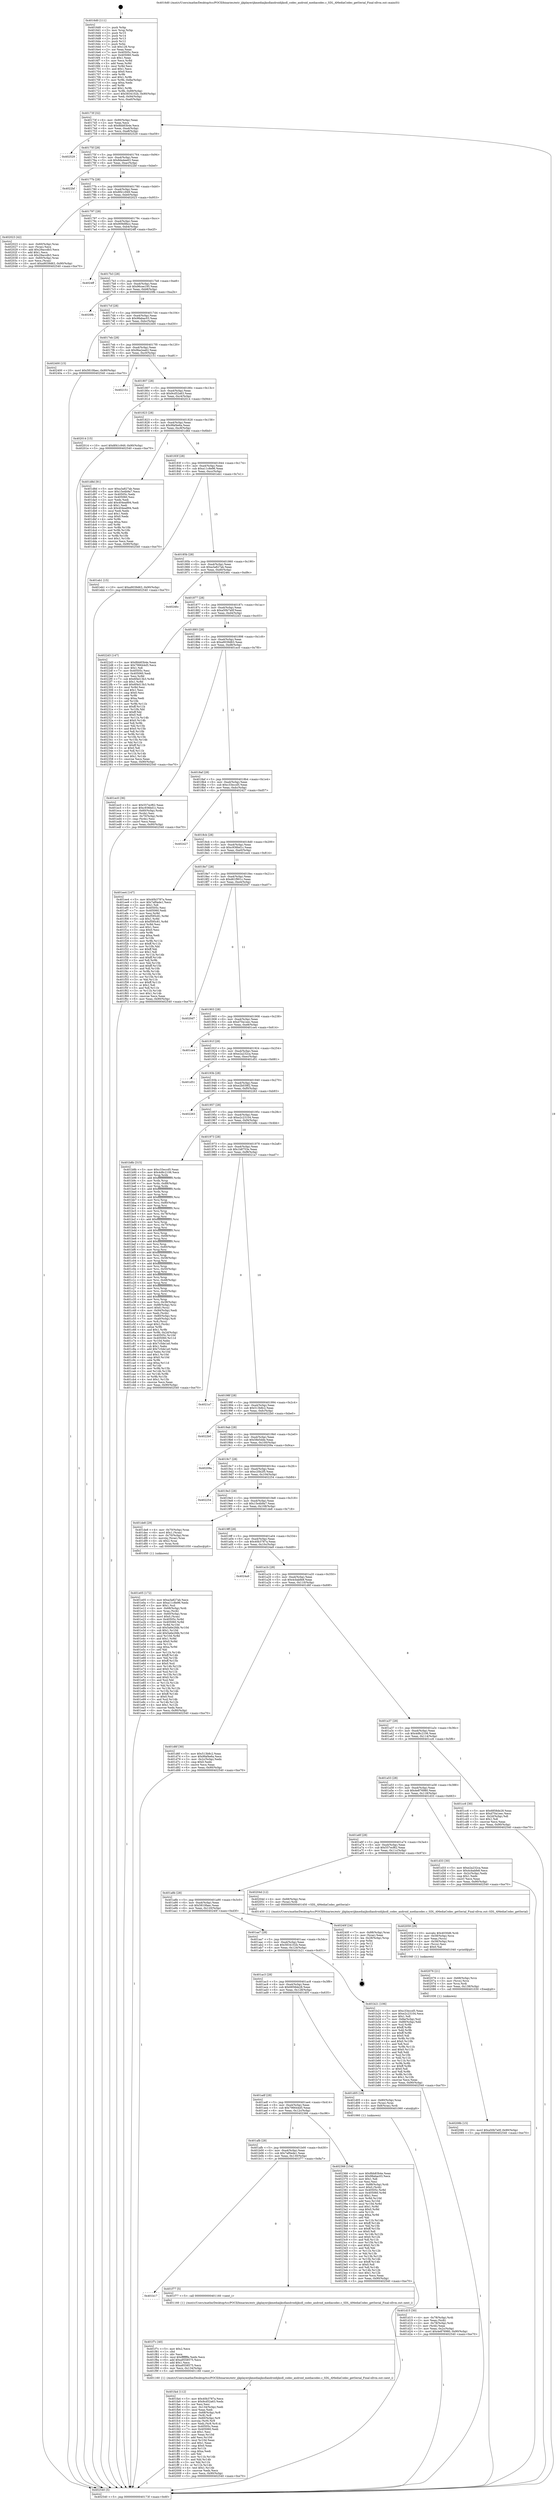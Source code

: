 digraph "0x4016d0" {
  label = "0x4016d0 (/mnt/c/Users/mathe/Desktop/tcc/POCII/binaries/extr_ijkplayerijkmediaijksdlandroidijksdl_codec_android_mediacodec.c_SDL_AMediaCodec_getSerial_Final-ollvm.out::main(0))"
  labelloc = "t"
  node[shape=record]

  Entry [label="",width=0.3,height=0.3,shape=circle,fillcolor=black,style=filled]
  "0x40173f" [label="{
     0x40173f [32]\l
     | [instrs]\l
     &nbsp;&nbsp;0x40173f \<+6\>: mov -0x90(%rbp),%eax\l
     &nbsp;&nbsp;0x401745 \<+2\>: mov %eax,%ecx\l
     &nbsp;&nbsp;0x401747 \<+6\>: sub $0x8bb83b4e,%ecx\l
     &nbsp;&nbsp;0x40174d \<+6\>: mov %eax,-0xa4(%rbp)\l
     &nbsp;&nbsp;0x401753 \<+6\>: mov %ecx,-0xa8(%rbp)\l
     &nbsp;&nbsp;0x401759 \<+6\>: je 0000000000402529 \<main+0xe59\>\l
  }"]
  "0x402529" [label="{
     0x402529\l
  }", style=dashed]
  "0x40175f" [label="{
     0x40175f [28]\l
     | [instrs]\l
     &nbsp;&nbsp;0x40175f \<+5\>: jmp 0000000000401764 \<main+0x94\>\l
     &nbsp;&nbsp;0x401764 \<+6\>: mov -0xa4(%rbp),%eax\l
     &nbsp;&nbsp;0x40176a \<+5\>: sub $0x8da4ee63,%eax\l
     &nbsp;&nbsp;0x40176f \<+6\>: mov %eax,-0xac(%rbp)\l
     &nbsp;&nbsp;0x401775 \<+6\>: je 00000000004022bf \<main+0xbef\>\l
  }"]
  Exit [label="",width=0.3,height=0.3,shape=circle,fillcolor=black,style=filled,peripheries=2]
  "0x4022bf" [label="{
     0x4022bf\l
  }", style=dashed]
  "0x40177b" [label="{
     0x40177b [28]\l
     | [instrs]\l
     &nbsp;&nbsp;0x40177b \<+5\>: jmp 0000000000401780 \<main+0xb0\>\l
     &nbsp;&nbsp;0x401780 \<+6\>: mov -0xa4(%rbp),%eax\l
     &nbsp;&nbsp;0x401786 \<+5\>: sub $0x8f41c949,%eax\l
     &nbsp;&nbsp;0x40178b \<+6\>: mov %eax,-0xb0(%rbp)\l
     &nbsp;&nbsp;0x401791 \<+6\>: je 0000000000402023 \<main+0x953\>\l
  }"]
  "0x40208b" [label="{
     0x40208b [15]\l
     | [instrs]\l
     &nbsp;&nbsp;0x40208b \<+10\>: movl $0xa50b7a0f,-0x90(%rbp)\l
     &nbsp;&nbsp;0x402095 \<+5\>: jmp 0000000000402540 \<main+0xe70\>\l
  }"]
  "0x402023" [label="{
     0x402023 [42]\l
     | [instrs]\l
     &nbsp;&nbsp;0x402023 \<+4\>: mov -0x60(%rbp),%rax\l
     &nbsp;&nbsp;0x402027 \<+2\>: mov (%rax),%ecx\l
     &nbsp;&nbsp;0x402029 \<+6\>: add $0x29accdb3,%ecx\l
     &nbsp;&nbsp;0x40202f \<+3\>: add $0x1,%ecx\l
     &nbsp;&nbsp;0x402032 \<+6\>: sub $0x29accdb3,%ecx\l
     &nbsp;&nbsp;0x402038 \<+4\>: mov -0x60(%rbp),%rax\l
     &nbsp;&nbsp;0x40203c \<+2\>: mov %ecx,(%rax)\l
     &nbsp;&nbsp;0x40203e \<+10\>: movl $0xa9039d63,-0x90(%rbp)\l
     &nbsp;&nbsp;0x402048 \<+5\>: jmp 0000000000402540 \<main+0xe70\>\l
  }"]
  "0x401797" [label="{
     0x401797 [28]\l
     | [instrs]\l
     &nbsp;&nbsp;0x401797 \<+5\>: jmp 000000000040179c \<main+0xcc\>\l
     &nbsp;&nbsp;0x40179c \<+6\>: mov -0xa4(%rbp),%eax\l
     &nbsp;&nbsp;0x4017a2 \<+5\>: sub $0x909d9bcc,%eax\l
     &nbsp;&nbsp;0x4017a7 \<+6\>: mov %eax,-0xb4(%rbp)\l
     &nbsp;&nbsp;0x4017ad \<+6\>: je 00000000004024ff \<main+0xe2f\>\l
  }"]
  "0x402076" [label="{
     0x402076 [21]\l
     | [instrs]\l
     &nbsp;&nbsp;0x402076 \<+4\>: mov -0x68(%rbp),%rcx\l
     &nbsp;&nbsp;0x40207a \<+3\>: mov (%rcx),%rcx\l
     &nbsp;&nbsp;0x40207d \<+3\>: mov %rcx,%rdi\l
     &nbsp;&nbsp;0x402080 \<+6\>: mov %eax,-0x138(%rbp)\l
     &nbsp;&nbsp;0x402086 \<+5\>: call 0000000000401030 \<free@plt\>\l
     | [calls]\l
     &nbsp;&nbsp;0x401030 \{1\} (unknown)\l
  }"]
  "0x4024ff" [label="{
     0x4024ff\l
  }", style=dashed]
  "0x4017b3" [label="{
     0x4017b3 [28]\l
     | [instrs]\l
     &nbsp;&nbsp;0x4017b3 \<+5\>: jmp 00000000004017b8 \<main+0xe8\>\l
     &nbsp;&nbsp;0x4017b8 \<+6\>: mov -0xa4(%rbp),%eax\l
     &nbsp;&nbsp;0x4017be \<+5\>: sub $0x96cee195,%eax\l
     &nbsp;&nbsp;0x4017c3 \<+6\>: mov %eax,-0xb8(%rbp)\l
     &nbsp;&nbsp;0x4017c9 \<+6\>: je 00000000004020fb \<main+0xa2b\>\l
  }"]
  "0x402059" [label="{
     0x402059 [29]\l
     | [instrs]\l
     &nbsp;&nbsp;0x402059 \<+10\>: movabs $0x4030d6,%rdi\l
     &nbsp;&nbsp;0x402063 \<+4\>: mov -0x58(%rbp),%rcx\l
     &nbsp;&nbsp;0x402067 \<+2\>: mov %eax,(%rcx)\l
     &nbsp;&nbsp;0x402069 \<+4\>: mov -0x58(%rbp),%rcx\l
     &nbsp;&nbsp;0x40206d \<+2\>: mov (%rcx),%esi\l
     &nbsp;&nbsp;0x40206f \<+2\>: mov $0x0,%al\l
     &nbsp;&nbsp;0x402071 \<+5\>: call 0000000000401040 \<printf@plt\>\l
     | [calls]\l
     &nbsp;&nbsp;0x401040 \{1\} (unknown)\l
  }"]
  "0x4020fb" [label="{
     0x4020fb\l
  }", style=dashed]
  "0x4017cf" [label="{
     0x4017cf [28]\l
     | [instrs]\l
     &nbsp;&nbsp;0x4017cf \<+5\>: jmp 00000000004017d4 \<main+0x104\>\l
     &nbsp;&nbsp;0x4017d4 \<+6\>: mov -0xa4(%rbp),%eax\l
     &nbsp;&nbsp;0x4017da \<+5\>: sub $0x98abac03,%eax\l
     &nbsp;&nbsp;0x4017df \<+6\>: mov %eax,-0xbc(%rbp)\l
     &nbsp;&nbsp;0x4017e5 \<+6\>: je 0000000000402400 \<main+0xd30\>\l
  }"]
  "0x401fa4" [label="{
     0x401fa4 [112]\l
     | [instrs]\l
     &nbsp;&nbsp;0x401fa4 \<+5\>: mov $0x40b3787a,%ecx\l
     &nbsp;&nbsp;0x401fa9 \<+5\>: mov $0x9cd52a63,%edx\l
     &nbsp;&nbsp;0x401fae \<+2\>: xor %esi,%esi\l
     &nbsp;&nbsp;0x401fb0 \<+6\>: mov -0x134(%rbp),%edi\l
     &nbsp;&nbsp;0x401fb6 \<+3\>: imul %eax,%edi\l
     &nbsp;&nbsp;0x401fb9 \<+4\>: mov -0x68(%rbp),%r8\l
     &nbsp;&nbsp;0x401fbd \<+3\>: mov (%r8),%r8\l
     &nbsp;&nbsp;0x401fc0 \<+4\>: mov -0x60(%rbp),%r9\l
     &nbsp;&nbsp;0x401fc4 \<+3\>: movslq (%r9),%r9\l
     &nbsp;&nbsp;0x401fc7 \<+4\>: mov %edi,(%r8,%r9,4)\l
     &nbsp;&nbsp;0x401fcb \<+7\>: mov 0x40505c,%eax\l
     &nbsp;&nbsp;0x401fd2 \<+7\>: mov 0x405060,%edi\l
     &nbsp;&nbsp;0x401fd9 \<+3\>: sub $0x1,%esi\l
     &nbsp;&nbsp;0x401fdc \<+3\>: mov %eax,%r10d\l
     &nbsp;&nbsp;0x401fdf \<+3\>: add %esi,%r10d\l
     &nbsp;&nbsp;0x401fe2 \<+4\>: imul %r10d,%eax\l
     &nbsp;&nbsp;0x401fe6 \<+3\>: and $0x1,%eax\l
     &nbsp;&nbsp;0x401fe9 \<+3\>: cmp $0x0,%eax\l
     &nbsp;&nbsp;0x401fec \<+4\>: sete %r11b\l
     &nbsp;&nbsp;0x401ff0 \<+3\>: cmp $0xa,%edi\l
     &nbsp;&nbsp;0x401ff3 \<+3\>: setl %bl\l
     &nbsp;&nbsp;0x401ff6 \<+3\>: mov %r11b,%r14b\l
     &nbsp;&nbsp;0x401ff9 \<+3\>: and %bl,%r14b\l
     &nbsp;&nbsp;0x401ffc \<+3\>: xor %bl,%r11b\l
     &nbsp;&nbsp;0x401fff \<+3\>: or %r11b,%r14b\l
     &nbsp;&nbsp;0x402002 \<+4\>: test $0x1,%r14b\l
     &nbsp;&nbsp;0x402006 \<+3\>: cmovne %edx,%ecx\l
     &nbsp;&nbsp;0x402009 \<+6\>: mov %ecx,-0x90(%rbp)\l
     &nbsp;&nbsp;0x40200f \<+5\>: jmp 0000000000402540 \<main+0xe70\>\l
  }"]
  "0x402400" [label="{
     0x402400 [15]\l
     | [instrs]\l
     &nbsp;&nbsp;0x402400 \<+10\>: movl $0x5810faec,-0x90(%rbp)\l
     &nbsp;&nbsp;0x40240a \<+5\>: jmp 0000000000402540 \<main+0xe70\>\l
  }"]
  "0x4017eb" [label="{
     0x4017eb [28]\l
     | [instrs]\l
     &nbsp;&nbsp;0x4017eb \<+5\>: jmp 00000000004017f0 \<main+0x120\>\l
     &nbsp;&nbsp;0x4017f0 \<+6\>: mov -0xa4(%rbp),%eax\l
     &nbsp;&nbsp;0x4017f6 \<+5\>: sub $0x9ba2ea62,%eax\l
     &nbsp;&nbsp;0x4017fb \<+6\>: mov %eax,-0xc0(%rbp)\l
     &nbsp;&nbsp;0x401801 \<+6\>: je 0000000000402151 \<main+0xa81\>\l
  }"]
  "0x401f7c" [label="{
     0x401f7c [40]\l
     | [instrs]\l
     &nbsp;&nbsp;0x401f7c \<+5\>: mov $0x2,%ecx\l
     &nbsp;&nbsp;0x401f81 \<+1\>: cltd\l
     &nbsp;&nbsp;0x401f82 \<+2\>: idiv %ecx\l
     &nbsp;&nbsp;0x401f84 \<+6\>: imul $0xfffffffe,%edx,%ecx\l
     &nbsp;&nbsp;0x401f8a \<+6\>: add $0xa9558575,%ecx\l
     &nbsp;&nbsp;0x401f90 \<+3\>: add $0x1,%ecx\l
     &nbsp;&nbsp;0x401f93 \<+6\>: sub $0xa9558575,%ecx\l
     &nbsp;&nbsp;0x401f99 \<+6\>: mov %ecx,-0x134(%rbp)\l
     &nbsp;&nbsp;0x401f9f \<+5\>: call 0000000000401160 \<next_i\>\l
     | [calls]\l
     &nbsp;&nbsp;0x401160 \{1\} (/mnt/c/Users/mathe/Desktop/tcc/POCII/binaries/extr_ijkplayerijkmediaijksdlandroidijksdl_codec_android_mediacodec.c_SDL_AMediaCodec_getSerial_Final-ollvm.out::next_i)\l
  }"]
  "0x402151" [label="{
     0x402151\l
  }", style=dashed]
  "0x401807" [label="{
     0x401807 [28]\l
     | [instrs]\l
     &nbsp;&nbsp;0x401807 \<+5\>: jmp 000000000040180c \<main+0x13c\>\l
     &nbsp;&nbsp;0x40180c \<+6\>: mov -0xa4(%rbp),%eax\l
     &nbsp;&nbsp;0x401812 \<+5\>: sub $0x9cd52a63,%eax\l
     &nbsp;&nbsp;0x401817 \<+6\>: mov %eax,-0xc4(%rbp)\l
     &nbsp;&nbsp;0x40181d \<+6\>: je 0000000000402014 \<main+0x944\>\l
  }"]
  "0x401b17" [label="{
     0x401b17\l
  }", style=dashed]
  "0x402014" [label="{
     0x402014 [15]\l
     | [instrs]\l
     &nbsp;&nbsp;0x402014 \<+10\>: movl $0x8f41c949,-0x90(%rbp)\l
     &nbsp;&nbsp;0x40201e \<+5\>: jmp 0000000000402540 \<main+0xe70\>\l
  }"]
  "0x401823" [label="{
     0x401823 [28]\l
     | [instrs]\l
     &nbsp;&nbsp;0x401823 \<+5\>: jmp 0000000000401828 \<main+0x158\>\l
     &nbsp;&nbsp;0x401828 \<+6\>: mov -0xa4(%rbp),%eax\l
     &nbsp;&nbsp;0x40182e \<+5\>: sub $0x9faf4e6a,%eax\l
     &nbsp;&nbsp;0x401833 \<+6\>: mov %eax,-0xc8(%rbp)\l
     &nbsp;&nbsp;0x401839 \<+6\>: je 0000000000401d8d \<main+0x6bd\>\l
  }"]
  "0x401f77" [label="{
     0x401f77 [5]\l
     | [instrs]\l
     &nbsp;&nbsp;0x401f77 \<+5\>: call 0000000000401160 \<next_i\>\l
     | [calls]\l
     &nbsp;&nbsp;0x401160 \{1\} (/mnt/c/Users/mathe/Desktop/tcc/POCII/binaries/extr_ijkplayerijkmediaijksdlandroidijksdl_codec_android_mediacodec.c_SDL_AMediaCodec_getSerial_Final-ollvm.out::next_i)\l
  }"]
  "0x401d8d" [label="{
     0x401d8d [91]\l
     | [instrs]\l
     &nbsp;&nbsp;0x401d8d \<+5\>: mov $0xa3a827ab,%eax\l
     &nbsp;&nbsp;0x401d92 \<+5\>: mov $0x15e4b9a7,%ecx\l
     &nbsp;&nbsp;0x401d97 \<+7\>: mov 0x40505c,%edx\l
     &nbsp;&nbsp;0x401d9e \<+7\>: mov 0x405060,%esi\l
     &nbsp;&nbsp;0x401da5 \<+2\>: mov %edx,%edi\l
     &nbsp;&nbsp;0x401da7 \<+6\>: add $0x404ea894,%edi\l
     &nbsp;&nbsp;0x401dad \<+3\>: sub $0x1,%edi\l
     &nbsp;&nbsp;0x401db0 \<+6\>: sub $0x404ea894,%edi\l
     &nbsp;&nbsp;0x401db6 \<+3\>: imul %edi,%edx\l
     &nbsp;&nbsp;0x401db9 \<+3\>: and $0x1,%edx\l
     &nbsp;&nbsp;0x401dbc \<+3\>: cmp $0x0,%edx\l
     &nbsp;&nbsp;0x401dbf \<+4\>: sete %r8b\l
     &nbsp;&nbsp;0x401dc3 \<+3\>: cmp $0xa,%esi\l
     &nbsp;&nbsp;0x401dc6 \<+4\>: setl %r9b\l
     &nbsp;&nbsp;0x401dca \<+3\>: mov %r8b,%r10b\l
     &nbsp;&nbsp;0x401dcd \<+3\>: and %r9b,%r10b\l
     &nbsp;&nbsp;0x401dd0 \<+3\>: xor %r9b,%r8b\l
     &nbsp;&nbsp;0x401dd3 \<+3\>: or %r8b,%r10b\l
     &nbsp;&nbsp;0x401dd6 \<+4\>: test $0x1,%r10b\l
     &nbsp;&nbsp;0x401dda \<+3\>: cmovne %ecx,%eax\l
     &nbsp;&nbsp;0x401ddd \<+6\>: mov %eax,-0x90(%rbp)\l
     &nbsp;&nbsp;0x401de3 \<+5\>: jmp 0000000000402540 \<main+0xe70\>\l
  }"]
  "0x40183f" [label="{
     0x40183f [28]\l
     | [instrs]\l
     &nbsp;&nbsp;0x40183f \<+5\>: jmp 0000000000401844 \<main+0x174\>\l
     &nbsp;&nbsp;0x401844 \<+6\>: mov -0xa4(%rbp),%eax\l
     &nbsp;&nbsp;0x40184a \<+5\>: sub $0xa11c8e96,%eax\l
     &nbsp;&nbsp;0x40184f \<+6\>: mov %eax,-0xcc(%rbp)\l
     &nbsp;&nbsp;0x401855 \<+6\>: je 0000000000401eb1 \<main+0x7e1\>\l
  }"]
  "0x401afb" [label="{
     0x401afb [28]\l
     | [instrs]\l
     &nbsp;&nbsp;0x401afb \<+5\>: jmp 0000000000401b00 \<main+0x430\>\l
     &nbsp;&nbsp;0x401b00 \<+6\>: mov -0xa4(%rbp),%eax\l
     &nbsp;&nbsp;0x401b06 \<+5\>: sub $0x7af0ede1,%eax\l
     &nbsp;&nbsp;0x401b0b \<+6\>: mov %eax,-0x130(%rbp)\l
     &nbsp;&nbsp;0x401b11 \<+6\>: je 0000000000401f77 \<main+0x8a7\>\l
  }"]
  "0x401eb1" [label="{
     0x401eb1 [15]\l
     | [instrs]\l
     &nbsp;&nbsp;0x401eb1 \<+10\>: movl $0xa9039d63,-0x90(%rbp)\l
     &nbsp;&nbsp;0x401ebb \<+5\>: jmp 0000000000402540 \<main+0xe70\>\l
  }"]
  "0x40185b" [label="{
     0x40185b [28]\l
     | [instrs]\l
     &nbsp;&nbsp;0x40185b \<+5\>: jmp 0000000000401860 \<main+0x190\>\l
     &nbsp;&nbsp;0x401860 \<+6\>: mov -0xa4(%rbp),%eax\l
     &nbsp;&nbsp;0x401866 \<+5\>: sub $0xa3a827ab,%eax\l
     &nbsp;&nbsp;0x40186b \<+6\>: mov %eax,-0xd0(%rbp)\l
     &nbsp;&nbsp;0x401871 \<+6\>: je 000000000040246c \<main+0xd9c\>\l
  }"]
  "0x402366" [label="{
     0x402366 [154]\l
     | [instrs]\l
     &nbsp;&nbsp;0x402366 \<+5\>: mov $0x8bb83b4e,%eax\l
     &nbsp;&nbsp;0x40236b \<+5\>: mov $0x98abac03,%ecx\l
     &nbsp;&nbsp;0x402370 \<+2\>: mov $0x1,%dl\l
     &nbsp;&nbsp;0x402372 \<+2\>: xor %esi,%esi\l
     &nbsp;&nbsp;0x402374 \<+7\>: mov -0x88(%rbp),%rdi\l
     &nbsp;&nbsp;0x40237b \<+6\>: movl $0x0,(%rdi)\l
     &nbsp;&nbsp;0x402381 \<+8\>: mov 0x40505c,%r8d\l
     &nbsp;&nbsp;0x402389 \<+8\>: mov 0x405060,%r9d\l
     &nbsp;&nbsp;0x402391 \<+3\>: sub $0x1,%esi\l
     &nbsp;&nbsp;0x402394 \<+3\>: mov %r8d,%r10d\l
     &nbsp;&nbsp;0x402397 \<+3\>: add %esi,%r10d\l
     &nbsp;&nbsp;0x40239a \<+4\>: imul %r10d,%r8d\l
     &nbsp;&nbsp;0x40239e \<+4\>: and $0x1,%r8d\l
     &nbsp;&nbsp;0x4023a2 \<+4\>: cmp $0x0,%r8d\l
     &nbsp;&nbsp;0x4023a6 \<+4\>: sete %r11b\l
     &nbsp;&nbsp;0x4023aa \<+4\>: cmp $0xa,%r9d\l
     &nbsp;&nbsp;0x4023ae \<+3\>: setl %bl\l
     &nbsp;&nbsp;0x4023b1 \<+3\>: mov %r11b,%r14b\l
     &nbsp;&nbsp;0x4023b4 \<+4\>: xor $0xff,%r14b\l
     &nbsp;&nbsp;0x4023b8 \<+3\>: mov %bl,%r15b\l
     &nbsp;&nbsp;0x4023bb \<+4\>: xor $0xff,%r15b\l
     &nbsp;&nbsp;0x4023bf \<+3\>: xor $0x0,%dl\l
     &nbsp;&nbsp;0x4023c2 \<+3\>: mov %r14b,%r12b\l
     &nbsp;&nbsp;0x4023c5 \<+4\>: and $0x0,%r12b\l
     &nbsp;&nbsp;0x4023c9 \<+3\>: and %dl,%r11b\l
     &nbsp;&nbsp;0x4023cc \<+3\>: mov %r15b,%r13b\l
     &nbsp;&nbsp;0x4023cf \<+4\>: and $0x0,%r13b\l
     &nbsp;&nbsp;0x4023d3 \<+2\>: and %dl,%bl\l
     &nbsp;&nbsp;0x4023d5 \<+3\>: or %r11b,%r12b\l
     &nbsp;&nbsp;0x4023d8 \<+3\>: or %bl,%r13b\l
     &nbsp;&nbsp;0x4023db \<+3\>: xor %r13b,%r12b\l
     &nbsp;&nbsp;0x4023de \<+3\>: or %r15b,%r14b\l
     &nbsp;&nbsp;0x4023e1 \<+4\>: xor $0xff,%r14b\l
     &nbsp;&nbsp;0x4023e5 \<+3\>: or $0x0,%dl\l
     &nbsp;&nbsp;0x4023e8 \<+3\>: and %dl,%r14b\l
     &nbsp;&nbsp;0x4023eb \<+3\>: or %r14b,%r12b\l
     &nbsp;&nbsp;0x4023ee \<+4\>: test $0x1,%r12b\l
     &nbsp;&nbsp;0x4023f2 \<+3\>: cmovne %ecx,%eax\l
     &nbsp;&nbsp;0x4023f5 \<+6\>: mov %eax,-0x90(%rbp)\l
     &nbsp;&nbsp;0x4023fb \<+5\>: jmp 0000000000402540 \<main+0xe70\>\l
  }"]
  "0x40246c" [label="{
     0x40246c\l
  }", style=dashed]
  "0x401877" [label="{
     0x401877 [28]\l
     | [instrs]\l
     &nbsp;&nbsp;0x401877 \<+5\>: jmp 000000000040187c \<main+0x1ac\>\l
     &nbsp;&nbsp;0x40187c \<+6\>: mov -0xa4(%rbp),%eax\l
     &nbsp;&nbsp;0x401882 \<+5\>: sub $0xa50b7a0f,%eax\l
     &nbsp;&nbsp;0x401887 \<+6\>: mov %eax,-0xd4(%rbp)\l
     &nbsp;&nbsp;0x40188d \<+6\>: je 00000000004022d3 \<main+0xc03\>\l
  }"]
  "0x401e05" [label="{
     0x401e05 [172]\l
     | [instrs]\l
     &nbsp;&nbsp;0x401e05 \<+5\>: mov $0xa3a827ab,%ecx\l
     &nbsp;&nbsp;0x401e0a \<+5\>: mov $0xa11c8e96,%edx\l
     &nbsp;&nbsp;0x401e0f \<+3\>: mov $0x1,%sil\l
     &nbsp;&nbsp;0x401e12 \<+4\>: mov -0x68(%rbp),%rdi\l
     &nbsp;&nbsp;0x401e16 \<+3\>: mov %rax,(%rdi)\l
     &nbsp;&nbsp;0x401e19 \<+4\>: mov -0x60(%rbp),%rax\l
     &nbsp;&nbsp;0x401e1d \<+6\>: movl $0x0,(%rax)\l
     &nbsp;&nbsp;0x401e23 \<+8\>: mov 0x40505c,%r8d\l
     &nbsp;&nbsp;0x401e2b \<+8\>: mov 0x405060,%r9d\l
     &nbsp;&nbsp;0x401e33 \<+3\>: mov %r8d,%r10d\l
     &nbsp;&nbsp;0x401e36 \<+7\>: sub $0x5a6e2fdb,%r10d\l
     &nbsp;&nbsp;0x401e3d \<+4\>: sub $0x1,%r10d\l
     &nbsp;&nbsp;0x401e41 \<+7\>: add $0x5a6e2fdb,%r10d\l
     &nbsp;&nbsp;0x401e48 \<+4\>: imul %r10d,%r8d\l
     &nbsp;&nbsp;0x401e4c \<+4\>: and $0x1,%r8d\l
     &nbsp;&nbsp;0x401e50 \<+4\>: cmp $0x0,%r8d\l
     &nbsp;&nbsp;0x401e54 \<+4\>: sete %r11b\l
     &nbsp;&nbsp;0x401e58 \<+4\>: cmp $0xa,%r9d\l
     &nbsp;&nbsp;0x401e5c \<+3\>: setl %bl\l
     &nbsp;&nbsp;0x401e5f \<+3\>: mov %r11b,%r14b\l
     &nbsp;&nbsp;0x401e62 \<+4\>: xor $0xff,%r14b\l
     &nbsp;&nbsp;0x401e66 \<+3\>: mov %bl,%r15b\l
     &nbsp;&nbsp;0x401e69 \<+4\>: xor $0xff,%r15b\l
     &nbsp;&nbsp;0x401e6d \<+4\>: xor $0x0,%sil\l
     &nbsp;&nbsp;0x401e71 \<+3\>: mov %r14b,%r12b\l
     &nbsp;&nbsp;0x401e74 \<+4\>: and $0x0,%r12b\l
     &nbsp;&nbsp;0x401e78 \<+3\>: and %sil,%r11b\l
     &nbsp;&nbsp;0x401e7b \<+3\>: mov %r15b,%r13b\l
     &nbsp;&nbsp;0x401e7e \<+4\>: and $0x0,%r13b\l
     &nbsp;&nbsp;0x401e82 \<+3\>: and %sil,%bl\l
     &nbsp;&nbsp;0x401e85 \<+3\>: or %r11b,%r12b\l
     &nbsp;&nbsp;0x401e88 \<+3\>: or %bl,%r13b\l
     &nbsp;&nbsp;0x401e8b \<+3\>: xor %r13b,%r12b\l
     &nbsp;&nbsp;0x401e8e \<+3\>: or %r15b,%r14b\l
     &nbsp;&nbsp;0x401e91 \<+4\>: xor $0xff,%r14b\l
     &nbsp;&nbsp;0x401e95 \<+4\>: or $0x0,%sil\l
     &nbsp;&nbsp;0x401e99 \<+3\>: and %sil,%r14b\l
     &nbsp;&nbsp;0x401e9c \<+3\>: or %r14b,%r12b\l
     &nbsp;&nbsp;0x401e9f \<+4\>: test $0x1,%r12b\l
     &nbsp;&nbsp;0x401ea3 \<+3\>: cmovne %edx,%ecx\l
     &nbsp;&nbsp;0x401ea6 \<+6\>: mov %ecx,-0x90(%rbp)\l
     &nbsp;&nbsp;0x401eac \<+5\>: jmp 0000000000402540 \<main+0xe70\>\l
  }"]
  "0x4022d3" [label="{
     0x4022d3 [147]\l
     | [instrs]\l
     &nbsp;&nbsp;0x4022d3 \<+5\>: mov $0x8bb83b4e,%eax\l
     &nbsp;&nbsp;0x4022d8 \<+5\>: mov $0x796644d5,%ecx\l
     &nbsp;&nbsp;0x4022dd \<+2\>: mov $0x1,%dl\l
     &nbsp;&nbsp;0x4022df \<+7\>: mov 0x40505c,%esi\l
     &nbsp;&nbsp;0x4022e6 \<+7\>: mov 0x405060,%edi\l
     &nbsp;&nbsp;0x4022ed \<+3\>: mov %esi,%r8d\l
     &nbsp;&nbsp;0x4022f0 \<+7\>: sub $0x6f4d13b3,%r8d\l
     &nbsp;&nbsp;0x4022f7 \<+4\>: sub $0x1,%r8d\l
     &nbsp;&nbsp;0x4022fb \<+7\>: add $0x6f4d13b3,%r8d\l
     &nbsp;&nbsp;0x402302 \<+4\>: imul %r8d,%esi\l
     &nbsp;&nbsp;0x402306 \<+3\>: and $0x1,%esi\l
     &nbsp;&nbsp;0x402309 \<+3\>: cmp $0x0,%esi\l
     &nbsp;&nbsp;0x40230c \<+4\>: sete %r9b\l
     &nbsp;&nbsp;0x402310 \<+3\>: cmp $0xa,%edi\l
     &nbsp;&nbsp;0x402313 \<+4\>: setl %r10b\l
     &nbsp;&nbsp;0x402317 \<+3\>: mov %r9b,%r11b\l
     &nbsp;&nbsp;0x40231a \<+4\>: xor $0xff,%r11b\l
     &nbsp;&nbsp;0x40231e \<+3\>: mov %r10b,%bl\l
     &nbsp;&nbsp;0x402321 \<+3\>: xor $0xff,%bl\l
     &nbsp;&nbsp;0x402324 \<+3\>: xor $0x0,%dl\l
     &nbsp;&nbsp;0x402327 \<+3\>: mov %r11b,%r14b\l
     &nbsp;&nbsp;0x40232a \<+4\>: and $0x0,%r14b\l
     &nbsp;&nbsp;0x40232e \<+3\>: and %dl,%r9b\l
     &nbsp;&nbsp;0x402331 \<+3\>: mov %bl,%r15b\l
     &nbsp;&nbsp;0x402334 \<+4\>: and $0x0,%r15b\l
     &nbsp;&nbsp;0x402338 \<+3\>: and %dl,%r10b\l
     &nbsp;&nbsp;0x40233b \<+3\>: or %r9b,%r14b\l
     &nbsp;&nbsp;0x40233e \<+3\>: or %r10b,%r15b\l
     &nbsp;&nbsp;0x402341 \<+3\>: xor %r15b,%r14b\l
     &nbsp;&nbsp;0x402344 \<+3\>: or %bl,%r11b\l
     &nbsp;&nbsp;0x402347 \<+4\>: xor $0xff,%r11b\l
     &nbsp;&nbsp;0x40234b \<+3\>: or $0x0,%dl\l
     &nbsp;&nbsp;0x40234e \<+3\>: and %dl,%r11b\l
     &nbsp;&nbsp;0x402351 \<+3\>: or %r11b,%r14b\l
     &nbsp;&nbsp;0x402354 \<+4\>: test $0x1,%r14b\l
     &nbsp;&nbsp;0x402358 \<+3\>: cmovne %ecx,%eax\l
     &nbsp;&nbsp;0x40235b \<+6\>: mov %eax,-0x90(%rbp)\l
     &nbsp;&nbsp;0x402361 \<+5\>: jmp 0000000000402540 \<main+0xe70\>\l
  }"]
  "0x401893" [label="{
     0x401893 [28]\l
     | [instrs]\l
     &nbsp;&nbsp;0x401893 \<+5\>: jmp 0000000000401898 \<main+0x1c8\>\l
     &nbsp;&nbsp;0x401898 \<+6\>: mov -0xa4(%rbp),%eax\l
     &nbsp;&nbsp;0x40189e \<+5\>: sub $0xa9039d63,%eax\l
     &nbsp;&nbsp;0x4018a3 \<+6\>: mov %eax,-0xd8(%rbp)\l
     &nbsp;&nbsp;0x4018a9 \<+6\>: je 0000000000401ec0 \<main+0x7f0\>\l
  }"]
  "0x401d15" [label="{
     0x401d15 [30]\l
     | [instrs]\l
     &nbsp;&nbsp;0x401d15 \<+4\>: mov -0x78(%rbp),%rdi\l
     &nbsp;&nbsp;0x401d19 \<+2\>: mov %eax,(%rdi)\l
     &nbsp;&nbsp;0x401d1b \<+4\>: mov -0x78(%rbp),%rdi\l
     &nbsp;&nbsp;0x401d1f \<+2\>: mov (%rdi),%eax\l
     &nbsp;&nbsp;0x401d21 \<+3\>: mov %eax,-0x2c(%rbp)\l
     &nbsp;&nbsp;0x401d24 \<+10\>: movl $0x4e876980,-0x90(%rbp)\l
     &nbsp;&nbsp;0x401d2e \<+5\>: jmp 0000000000402540 \<main+0xe70\>\l
  }"]
  "0x401ec0" [label="{
     0x401ec0 [36]\l
     | [instrs]\l
     &nbsp;&nbsp;0x401ec0 \<+5\>: mov $0x557ecf62,%eax\l
     &nbsp;&nbsp;0x401ec5 \<+5\>: mov $0xc936bd1c,%ecx\l
     &nbsp;&nbsp;0x401eca \<+4\>: mov -0x60(%rbp),%rdx\l
     &nbsp;&nbsp;0x401ece \<+2\>: mov (%rdx),%esi\l
     &nbsp;&nbsp;0x401ed0 \<+4\>: mov -0x70(%rbp),%rdx\l
     &nbsp;&nbsp;0x401ed4 \<+2\>: cmp (%rdx),%esi\l
     &nbsp;&nbsp;0x401ed6 \<+3\>: cmovl %ecx,%eax\l
     &nbsp;&nbsp;0x401ed9 \<+6\>: mov %eax,-0x90(%rbp)\l
     &nbsp;&nbsp;0x401edf \<+5\>: jmp 0000000000402540 \<main+0xe70\>\l
  }"]
  "0x4018af" [label="{
     0x4018af [28]\l
     | [instrs]\l
     &nbsp;&nbsp;0x4018af \<+5\>: jmp 00000000004018b4 \<main+0x1e4\>\l
     &nbsp;&nbsp;0x4018b4 \<+6\>: mov -0xa4(%rbp),%eax\l
     &nbsp;&nbsp;0x4018ba \<+5\>: sub $0xc33eccd5,%eax\l
     &nbsp;&nbsp;0x4018bf \<+6\>: mov %eax,-0xdc(%rbp)\l
     &nbsp;&nbsp;0x4018c5 \<+6\>: je 0000000000402427 \<main+0xd57\>\l
  }"]
  "0x401adf" [label="{
     0x401adf [28]\l
     | [instrs]\l
     &nbsp;&nbsp;0x401adf \<+5\>: jmp 0000000000401ae4 \<main+0x414\>\l
     &nbsp;&nbsp;0x401ae4 \<+6\>: mov -0xa4(%rbp),%eax\l
     &nbsp;&nbsp;0x401aea \<+5\>: sub $0x796644d5,%eax\l
     &nbsp;&nbsp;0x401aef \<+6\>: mov %eax,-0x12c(%rbp)\l
     &nbsp;&nbsp;0x401af5 \<+6\>: je 0000000000402366 \<main+0xc96\>\l
  }"]
  "0x402427" [label="{
     0x402427\l
  }", style=dashed]
  "0x4018cb" [label="{
     0x4018cb [28]\l
     | [instrs]\l
     &nbsp;&nbsp;0x4018cb \<+5\>: jmp 00000000004018d0 \<main+0x200\>\l
     &nbsp;&nbsp;0x4018d0 \<+6\>: mov -0xa4(%rbp),%eax\l
     &nbsp;&nbsp;0x4018d6 \<+5\>: sub $0xc936bd1c,%eax\l
     &nbsp;&nbsp;0x4018db \<+6\>: mov %eax,-0xe0(%rbp)\l
     &nbsp;&nbsp;0x4018e1 \<+6\>: je 0000000000401ee4 \<main+0x814\>\l
  }"]
  "0x401d05" [label="{
     0x401d05 [16]\l
     | [instrs]\l
     &nbsp;&nbsp;0x401d05 \<+4\>: mov -0x80(%rbp),%rax\l
     &nbsp;&nbsp;0x401d09 \<+3\>: mov (%rax),%rax\l
     &nbsp;&nbsp;0x401d0c \<+4\>: mov 0x8(%rax),%rdi\l
     &nbsp;&nbsp;0x401d10 \<+5\>: call 0000000000401060 \<atoi@plt\>\l
     | [calls]\l
     &nbsp;&nbsp;0x401060 \{1\} (unknown)\l
  }"]
  "0x401ee4" [label="{
     0x401ee4 [147]\l
     | [instrs]\l
     &nbsp;&nbsp;0x401ee4 \<+5\>: mov $0x40b3787a,%eax\l
     &nbsp;&nbsp;0x401ee9 \<+5\>: mov $0x7af0ede1,%ecx\l
     &nbsp;&nbsp;0x401eee \<+2\>: mov $0x1,%dl\l
     &nbsp;&nbsp;0x401ef0 \<+7\>: mov 0x40505c,%esi\l
     &nbsp;&nbsp;0x401ef7 \<+7\>: mov 0x405060,%edi\l
     &nbsp;&nbsp;0x401efe \<+3\>: mov %esi,%r8d\l
     &nbsp;&nbsp;0x401f01 \<+7\>: add $0xf595c81,%r8d\l
     &nbsp;&nbsp;0x401f08 \<+4\>: sub $0x1,%r8d\l
     &nbsp;&nbsp;0x401f0c \<+7\>: sub $0xf595c81,%r8d\l
     &nbsp;&nbsp;0x401f13 \<+4\>: imul %r8d,%esi\l
     &nbsp;&nbsp;0x401f17 \<+3\>: and $0x1,%esi\l
     &nbsp;&nbsp;0x401f1a \<+3\>: cmp $0x0,%esi\l
     &nbsp;&nbsp;0x401f1d \<+4\>: sete %r9b\l
     &nbsp;&nbsp;0x401f21 \<+3\>: cmp $0xa,%edi\l
     &nbsp;&nbsp;0x401f24 \<+4\>: setl %r10b\l
     &nbsp;&nbsp;0x401f28 \<+3\>: mov %r9b,%r11b\l
     &nbsp;&nbsp;0x401f2b \<+4\>: xor $0xff,%r11b\l
     &nbsp;&nbsp;0x401f2f \<+3\>: mov %r10b,%bl\l
     &nbsp;&nbsp;0x401f32 \<+3\>: xor $0xff,%bl\l
     &nbsp;&nbsp;0x401f35 \<+3\>: xor $0x1,%dl\l
     &nbsp;&nbsp;0x401f38 \<+3\>: mov %r11b,%r14b\l
     &nbsp;&nbsp;0x401f3b \<+4\>: and $0xff,%r14b\l
     &nbsp;&nbsp;0x401f3f \<+3\>: and %dl,%r9b\l
     &nbsp;&nbsp;0x401f42 \<+3\>: mov %bl,%r15b\l
     &nbsp;&nbsp;0x401f45 \<+4\>: and $0xff,%r15b\l
     &nbsp;&nbsp;0x401f49 \<+3\>: and %dl,%r10b\l
     &nbsp;&nbsp;0x401f4c \<+3\>: or %r9b,%r14b\l
     &nbsp;&nbsp;0x401f4f \<+3\>: or %r10b,%r15b\l
     &nbsp;&nbsp;0x401f52 \<+3\>: xor %r15b,%r14b\l
     &nbsp;&nbsp;0x401f55 \<+3\>: or %bl,%r11b\l
     &nbsp;&nbsp;0x401f58 \<+4\>: xor $0xff,%r11b\l
     &nbsp;&nbsp;0x401f5c \<+3\>: or $0x1,%dl\l
     &nbsp;&nbsp;0x401f5f \<+3\>: and %dl,%r11b\l
     &nbsp;&nbsp;0x401f62 \<+3\>: or %r11b,%r14b\l
     &nbsp;&nbsp;0x401f65 \<+4\>: test $0x1,%r14b\l
     &nbsp;&nbsp;0x401f69 \<+3\>: cmovne %ecx,%eax\l
     &nbsp;&nbsp;0x401f6c \<+6\>: mov %eax,-0x90(%rbp)\l
     &nbsp;&nbsp;0x401f72 \<+5\>: jmp 0000000000402540 \<main+0xe70\>\l
  }"]
  "0x4018e7" [label="{
     0x4018e7 [28]\l
     | [instrs]\l
     &nbsp;&nbsp;0x4018e7 \<+5\>: jmp 00000000004018ec \<main+0x21c\>\l
     &nbsp;&nbsp;0x4018ec \<+6\>: mov -0xa4(%rbp),%eax\l
     &nbsp;&nbsp;0x4018f2 \<+5\>: sub $0xd61f901c,%eax\l
     &nbsp;&nbsp;0x4018f7 \<+6\>: mov %eax,-0xe4(%rbp)\l
     &nbsp;&nbsp;0x4018fd \<+6\>: je 00000000004020d7 \<main+0xa07\>\l
  }"]
  "0x4016d0" [label="{
     0x4016d0 [111]\l
     | [instrs]\l
     &nbsp;&nbsp;0x4016d0 \<+1\>: push %rbp\l
     &nbsp;&nbsp;0x4016d1 \<+3\>: mov %rsp,%rbp\l
     &nbsp;&nbsp;0x4016d4 \<+2\>: push %r15\l
     &nbsp;&nbsp;0x4016d6 \<+2\>: push %r14\l
     &nbsp;&nbsp;0x4016d8 \<+2\>: push %r13\l
     &nbsp;&nbsp;0x4016da \<+2\>: push %r12\l
     &nbsp;&nbsp;0x4016dc \<+1\>: push %rbx\l
     &nbsp;&nbsp;0x4016dd \<+7\>: sub $0x128,%rsp\l
     &nbsp;&nbsp;0x4016e4 \<+2\>: xor %eax,%eax\l
     &nbsp;&nbsp;0x4016e6 \<+7\>: mov 0x40505c,%ecx\l
     &nbsp;&nbsp;0x4016ed \<+7\>: mov 0x405060,%edx\l
     &nbsp;&nbsp;0x4016f4 \<+3\>: sub $0x1,%eax\l
     &nbsp;&nbsp;0x4016f7 \<+3\>: mov %ecx,%r8d\l
     &nbsp;&nbsp;0x4016fa \<+3\>: add %eax,%r8d\l
     &nbsp;&nbsp;0x4016fd \<+4\>: imul %r8d,%ecx\l
     &nbsp;&nbsp;0x401701 \<+3\>: and $0x1,%ecx\l
     &nbsp;&nbsp;0x401704 \<+3\>: cmp $0x0,%ecx\l
     &nbsp;&nbsp;0x401707 \<+4\>: sete %r9b\l
     &nbsp;&nbsp;0x40170b \<+4\>: and $0x1,%r9b\l
     &nbsp;&nbsp;0x40170f \<+7\>: mov %r9b,-0x8a(%rbp)\l
     &nbsp;&nbsp;0x401716 \<+3\>: cmp $0xa,%edx\l
     &nbsp;&nbsp;0x401719 \<+4\>: setl %r9b\l
     &nbsp;&nbsp;0x40171d \<+4\>: and $0x1,%r9b\l
     &nbsp;&nbsp;0x401721 \<+7\>: mov %r9b,-0x89(%rbp)\l
     &nbsp;&nbsp;0x401728 \<+10\>: movl $0x5834102b,-0x90(%rbp)\l
     &nbsp;&nbsp;0x401732 \<+6\>: mov %edi,-0x94(%rbp)\l
     &nbsp;&nbsp;0x401738 \<+7\>: mov %rsi,-0xa0(%rbp)\l
  }"]
  "0x4020d7" [label="{
     0x4020d7\l
  }", style=dashed]
  "0x401903" [label="{
     0x401903 [28]\l
     | [instrs]\l
     &nbsp;&nbsp;0x401903 \<+5\>: jmp 0000000000401908 \<main+0x238\>\l
     &nbsp;&nbsp;0x401908 \<+6\>: mov -0xa4(%rbp),%eax\l
     &nbsp;&nbsp;0x40190e \<+5\>: sub $0xd70a1eec,%eax\l
     &nbsp;&nbsp;0x401913 \<+6\>: mov %eax,-0xe8(%rbp)\l
     &nbsp;&nbsp;0x401919 \<+6\>: je 0000000000401ce4 \<main+0x614\>\l
  }"]
  "0x402540" [label="{
     0x402540 [5]\l
     | [instrs]\l
     &nbsp;&nbsp;0x402540 \<+5\>: jmp 000000000040173f \<main+0x6f\>\l
  }"]
  "0x401ce4" [label="{
     0x401ce4\l
  }", style=dashed]
  "0x40191f" [label="{
     0x40191f [28]\l
     | [instrs]\l
     &nbsp;&nbsp;0x40191f \<+5\>: jmp 0000000000401924 \<main+0x254\>\l
     &nbsp;&nbsp;0x401924 \<+6\>: mov -0xa4(%rbp),%eax\l
     &nbsp;&nbsp;0x40192a \<+5\>: sub $0xe2a232ca,%eax\l
     &nbsp;&nbsp;0x40192f \<+6\>: mov %eax,-0xec(%rbp)\l
     &nbsp;&nbsp;0x401935 \<+6\>: je 0000000000401d51 \<main+0x681\>\l
  }"]
  "0x401ac3" [label="{
     0x401ac3 [28]\l
     | [instrs]\l
     &nbsp;&nbsp;0x401ac3 \<+5\>: jmp 0000000000401ac8 \<main+0x3f8\>\l
     &nbsp;&nbsp;0x401ac8 \<+6\>: mov -0xa4(%rbp),%eax\l
     &nbsp;&nbsp;0x401ace \<+5\>: sub $0x6858de28,%eax\l
     &nbsp;&nbsp;0x401ad3 \<+6\>: mov %eax,-0x128(%rbp)\l
     &nbsp;&nbsp;0x401ad9 \<+6\>: je 0000000000401d05 \<main+0x635\>\l
  }"]
  "0x401d51" [label="{
     0x401d51\l
  }", style=dashed]
  "0x40193b" [label="{
     0x40193b [28]\l
     | [instrs]\l
     &nbsp;&nbsp;0x40193b \<+5\>: jmp 0000000000401940 \<main+0x270\>\l
     &nbsp;&nbsp;0x401940 \<+6\>: mov -0xa4(%rbp),%eax\l
     &nbsp;&nbsp;0x401946 \<+5\>: sub $0xe2b039f2,%eax\l
     &nbsp;&nbsp;0x40194b \<+6\>: mov %eax,-0xf0(%rbp)\l
     &nbsp;&nbsp;0x401951 \<+6\>: je 0000000000402263 \<main+0xb93\>\l
  }"]
  "0x401b21" [label="{
     0x401b21 [106]\l
     | [instrs]\l
     &nbsp;&nbsp;0x401b21 \<+5\>: mov $0xc33eccd5,%eax\l
     &nbsp;&nbsp;0x401b26 \<+5\>: mov $0xe2c23104,%ecx\l
     &nbsp;&nbsp;0x401b2b \<+2\>: mov $0x1,%dl\l
     &nbsp;&nbsp;0x401b2d \<+7\>: mov -0x8a(%rbp),%sil\l
     &nbsp;&nbsp;0x401b34 \<+7\>: mov -0x89(%rbp),%dil\l
     &nbsp;&nbsp;0x401b3b \<+3\>: mov %sil,%r8b\l
     &nbsp;&nbsp;0x401b3e \<+4\>: xor $0xff,%r8b\l
     &nbsp;&nbsp;0x401b42 \<+3\>: mov %dil,%r9b\l
     &nbsp;&nbsp;0x401b45 \<+4\>: xor $0xff,%r9b\l
     &nbsp;&nbsp;0x401b49 \<+3\>: xor $0x0,%dl\l
     &nbsp;&nbsp;0x401b4c \<+3\>: mov %r8b,%r10b\l
     &nbsp;&nbsp;0x401b4f \<+4\>: and $0x0,%r10b\l
     &nbsp;&nbsp;0x401b53 \<+3\>: and %dl,%sil\l
     &nbsp;&nbsp;0x401b56 \<+3\>: mov %r9b,%r11b\l
     &nbsp;&nbsp;0x401b59 \<+4\>: and $0x0,%r11b\l
     &nbsp;&nbsp;0x401b5d \<+3\>: and %dl,%dil\l
     &nbsp;&nbsp;0x401b60 \<+3\>: or %sil,%r10b\l
     &nbsp;&nbsp;0x401b63 \<+3\>: or %dil,%r11b\l
     &nbsp;&nbsp;0x401b66 \<+3\>: xor %r11b,%r10b\l
     &nbsp;&nbsp;0x401b69 \<+3\>: or %r9b,%r8b\l
     &nbsp;&nbsp;0x401b6c \<+4\>: xor $0xff,%r8b\l
     &nbsp;&nbsp;0x401b70 \<+3\>: or $0x0,%dl\l
     &nbsp;&nbsp;0x401b73 \<+3\>: and %dl,%r8b\l
     &nbsp;&nbsp;0x401b76 \<+3\>: or %r8b,%r10b\l
     &nbsp;&nbsp;0x401b79 \<+4\>: test $0x1,%r10b\l
     &nbsp;&nbsp;0x401b7d \<+3\>: cmovne %ecx,%eax\l
     &nbsp;&nbsp;0x401b80 \<+6\>: mov %eax,-0x90(%rbp)\l
     &nbsp;&nbsp;0x401b86 \<+5\>: jmp 0000000000402540 \<main+0xe70\>\l
  }"]
  "0x402263" [label="{
     0x402263\l
  }", style=dashed]
  "0x401957" [label="{
     0x401957 [28]\l
     | [instrs]\l
     &nbsp;&nbsp;0x401957 \<+5\>: jmp 000000000040195c \<main+0x28c\>\l
     &nbsp;&nbsp;0x40195c \<+6\>: mov -0xa4(%rbp),%eax\l
     &nbsp;&nbsp;0x401962 \<+5\>: sub $0xe2c23104,%eax\l
     &nbsp;&nbsp;0x401967 \<+6\>: mov %eax,-0xf4(%rbp)\l
     &nbsp;&nbsp;0x40196d \<+6\>: je 0000000000401b8b \<main+0x4bb\>\l
  }"]
  "0x401aa7" [label="{
     0x401aa7 [28]\l
     | [instrs]\l
     &nbsp;&nbsp;0x401aa7 \<+5\>: jmp 0000000000401aac \<main+0x3dc\>\l
     &nbsp;&nbsp;0x401aac \<+6\>: mov -0xa4(%rbp),%eax\l
     &nbsp;&nbsp;0x401ab2 \<+5\>: sub $0x5834102b,%eax\l
     &nbsp;&nbsp;0x401ab7 \<+6\>: mov %eax,-0x124(%rbp)\l
     &nbsp;&nbsp;0x401abd \<+6\>: je 0000000000401b21 \<main+0x451\>\l
  }"]
  "0x401b8b" [label="{
     0x401b8b [315]\l
     | [instrs]\l
     &nbsp;&nbsp;0x401b8b \<+5\>: mov $0xc33eccd5,%eax\l
     &nbsp;&nbsp;0x401b90 \<+5\>: mov $0x4d8c2106,%ecx\l
     &nbsp;&nbsp;0x401b95 \<+3\>: mov %rsp,%rdx\l
     &nbsp;&nbsp;0x401b98 \<+4\>: add $0xfffffffffffffff0,%rdx\l
     &nbsp;&nbsp;0x401b9c \<+3\>: mov %rdx,%rsp\l
     &nbsp;&nbsp;0x401b9f \<+7\>: mov %rdx,-0x88(%rbp)\l
     &nbsp;&nbsp;0x401ba6 \<+3\>: mov %rsp,%rdx\l
     &nbsp;&nbsp;0x401ba9 \<+4\>: add $0xfffffffffffffff0,%rdx\l
     &nbsp;&nbsp;0x401bad \<+3\>: mov %rdx,%rsp\l
     &nbsp;&nbsp;0x401bb0 \<+3\>: mov %rsp,%rsi\l
     &nbsp;&nbsp;0x401bb3 \<+4\>: add $0xfffffffffffffff0,%rsi\l
     &nbsp;&nbsp;0x401bb7 \<+3\>: mov %rsi,%rsp\l
     &nbsp;&nbsp;0x401bba \<+4\>: mov %rsi,-0x80(%rbp)\l
     &nbsp;&nbsp;0x401bbe \<+3\>: mov %rsp,%rsi\l
     &nbsp;&nbsp;0x401bc1 \<+4\>: add $0xfffffffffffffff0,%rsi\l
     &nbsp;&nbsp;0x401bc5 \<+3\>: mov %rsi,%rsp\l
     &nbsp;&nbsp;0x401bc8 \<+4\>: mov %rsi,-0x78(%rbp)\l
     &nbsp;&nbsp;0x401bcc \<+3\>: mov %rsp,%rsi\l
     &nbsp;&nbsp;0x401bcf \<+4\>: add $0xfffffffffffffff0,%rsi\l
     &nbsp;&nbsp;0x401bd3 \<+3\>: mov %rsi,%rsp\l
     &nbsp;&nbsp;0x401bd6 \<+4\>: mov %rsi,-0x70(%rbp)\l
     &nbsp;&nbsp;0x401bda \<+3\>: mov %rsp,%rsi\l
     &nbsp;&nbsp;0x401bdd \<+4\>: add $0xfffffffffffffff0,%rsi\l
     &nbsp;&nbsp;0x401be1 \<+3\>: mov %rsi,%rsp\l
     &nbsp;&nbsp;0x401be4 \<+4\>: mov %rsi,-0x68(%rbp)\l
     &nbsp;&nbsp;0x401be8 \<+3\>: mov %rsp,%rsi\l
     &nbsp;&nbsp;0x401beb \<+4\>: add $0xfffffffffffffff0,%rsi\l
     &nbsp;&nbsp;0x401bef \<+3\>: mov %rsi,%rsp\l
     &nbsp;&nbsp;0x401bf2 \<+4\>: mov %rsi,-0x60(%rbp)\l
     &nbsp;&nbsp;0x401bf6 \<+3\>: mov %rsp,%rsi\l
     &nbsp;&nbsp;0x401bf9 \<+4\>: add $0xfffffffffffffff0,%rsi\l
     &nbsp;&nbsp;0x401bfd \<+3\>: mov %rsi,%rsp\l
     &nbsp;&nbsp;0x401c00 \<+4\>: mov %rsi,-0x58(%rbp)\l
     &nbsp;&nbsp;0x401c04 \<+3\>: mov %rsp,%rsi\l
     &nbsp;&nbsp;0x401c07 \<+4\>: add $0xfffffffffffffff0,%rsi\l
     &nbsp;&nbsp;0x401c0b \<+3\>: mov %rsi,%rsp\l
     &nbsp;&nbsp;0x401c0e \<+4\>: mov %rsi,-0x50(%rbp)\l
     &nbsp;&nbsp;0x401c12 \<+3\>: mov %rsp,%rsi\l
     &nbsp;&nbsp;0x401c15 \<+4\>: add $0xfffffffffffffff0,%rsi\l
     &nbsp;&nbsp;0x401c19 \<+3\>: mov %rsi,%rsp\l
     &nbsp;&nbsp;0x401c1c \<+4\>: mov %rsi,-0x48(%rbp)\l
     &nbsp;&nbsp;0x401c20 \<+3\>: mov %rsp,%rsi\l
     &nbsp;&nbsp;0x401c23 \<+4\>: add $0xfffffffffffffff0,%rsi\l
     &nbsp;&nbsp;0x401c27 \<+3\>: mov %rsi,%rsp\l
     &nbsp;&nbsp;0x401c2a \<+4\>: mov %rsi,-0x40(%rbp)\l
     &nbsp;&nbsp;0x401c2e \<+3\>: mov %rsp,%rsi\l
     &nbsp;&nbsp;0x401c31 \<+4\>: add $0xfffffffffffffff0,%rsi\l
     &nbsp;&nbsp;0x401c35 \<+3\>: mov %rsi,%rsp\l
     &nbsp;&nbsp;0x401c38 \<+4\>: mov %rsi,-0x38(%rbp)\l
     &nbsp;&nbsp;0x401c3c \<+7\>: mov -0x88(%rbp),%rsi\l
     &nbsp;&nbsp;0x401c43 \<+6\>: movl $0x0,(%rsi)\l
     &nbsp;&nbsp;0x401c49 \<+6\>: mov -0x94(%rbp),%edi\l
     &nbsp;&nbsp;0x401c4f \<+2\>: mov %edi,(%rdx)\l
     &nbsp;&nbsp;0x401c51 \<+4\>: mov -0x80(%rbp),%rsi\l
     &nbsp;&nbsp;0x401c55 \<+7\>: mov -0xa0(%rbp),%r8\l
     &nbsp;&nbsp;0x401c5c \<+3\>: mov %r8,(%rsi)\l
     &nbsp;&nbsp;0x401c5f \<+3\>: cmpl $0x2,(%rdx)\l
     &nbsp;&nbsp;0x401c62 \<+4\>: setne %r9b\l
     &nbsp;&nbsp;0x401c66 \<+4\>: and $0x1,%r9b\l
     &nbsp;&nbsp;0x401c6a \<+4\>: mov %r9b,-0x2d(%rbp)\l
     &nbsp;&nbsp;0x401c6e \<+8\>: mov 0x40505c,%r10d\l
     &nbsp;&nbsp;0x401c76 \<+8\>: mov 0x405060,%r11d\l
     &nbsp;&nbsp;0x401c7e \<+3\>: mov %r10d,%ebx\l
     &nbsp;&nbsp;0x401c81 \<+6\>: sub $0x7c5de1a0,%ebx\l
     &nbsp;&nbsp;0x401c87 \<+3\>: sub $0x1,%ebx\l
     &nbsp;&nbsp;0x401c8a \<+6\>: add $0x7c5de1a0,%ebx\l
     &nbsp;&nbsp;0x401c90 \<+4\>: imul %ebx,%r10d\l
     &nbsp;&nbsp;0x401c94 \<+4\>: and $0x1,%r10d\l
     &nbsp;&nbsp;0x401c98 \<+4\>: cmp $0x0,%r10d\l
     &nbsp;&nbsp;0x401c9c \<+4\>: sete %r9b\l
     &nbsp;&nbsp;0x401ca0 \<+4\>: cmp $0xa,%r11d\l
     &nbsp;&nbsp;0x401ca4 \<+4\>: setl %r14b\l
     &nbsp;&nbsp;0x401ca8 \<+3\>: mov %r9b,%r15b\l
     &nbsp;&nbsp;0x401cab \<+3\>: and %r14b,%r15b\l
     &nbsp;&nbsp;0x401cae \<+3\>: xor %r14b,%r9b\l
     &nbsp;&nbsp;0x401cb1 \<+3\>: or %r9b,%r15b\l
     &nbsp;&nbsp;0x401cb4 \<+4\>: test $0x1,%r15b\l
     &nbsp;&nbsp;0x401cb8 \<+3\>: cmovne %ecx,%eax\l
     &nbsp;&nbsp;0x401cbb \<+6\>: mov %eax,-0x90(%rbp)\l
     &nbsp;&nbsp;0x401cc1 \<+5\>: jmp 0000000000402540 \<main+0xe70\>\l
  }"]
  "0x401973" [label="{
     0x401973 [28]\l
     | [instrs]\l
     &nbsp;&nbsp;0x401973 \<+5\>: jmp 0000000000401978 \<main+0x2a8\>\l
     &nbsp;&nbsp;0x401978 \<+6\>: mov -0xa4(%rbp),%eax\l
     &nbsp;&nbsp;0x40197e \<+5\>: sub $0x1b8753e,%eax\l
     &nbsp;&nbsp;0x401983 \<+6\>: mov %eax,-0xf8(%rbp)\l
     &nbsp;&nbsp;0x401989 \<+6\>: je 00000000004021a7 \<main+0xad7\>\l
  }"]
  "0x40240f" [label="{
     0x40240f [24]\l
     | [instrs]\l
     &nbsp;&nbsp;0x40240f \<+7\>: mov -0x88(%rbp),%rax\l
     &nbsp;&nbsp;0x402416 \<+2\>: mov (%rax),%eax\l
     &nbsp;&nbsp;0x402418 \<+4\>: lea -0x28(%rbp),%rsp\l
     &nbsp;&nbsp;0x40241c \<+1\>: pop %rbx\l
     &nbsp;&nbsp;0x40241d \<+2\>: pop %r12\l
     &nbsp;&nbsp;0x40241f \<+2\>: pop %r13\l
     &nbsp;&nbsp;0x402421 \<+2\>: pop %r14\l
     &nbsp;&nbsp;0x402423 \<+2\>: pop %r15\l
     &nbsp;&nbsp;0x402425 \<+1\>: pop %rbp\l
     &nbsp;&nbsp;0x402426 \<+1\>: ret\l
  }"]
  "0x4021a7" [label="{
     0x4021a7\l
  }", style=dashed]
  "0x40198f" [label="{
     0x40198f [28]\l
     | [instrs]\l
     &nbsp;&nbsp;0x40198f \<+5\>: jmp 0000000000401994 \<main+0x2c4\>\l
     &nbsp;&nbsp;0x401994 \<+6\>: mov -0xa4(%rbp),%eax\l
     &nbsp;&nbsp;0x40199a \<+5\>: sub $0x513b8c2,%eax\l
     &nbsp;&nbsp;0x40199f \<+6\>: mov %eax,-0xfc(%rbp)\l
     &nbsp;&nbsp;0x4019a5 \<+6\>: je 00000000004022b0 \<main+0xbe0\>\l
  }"]
  "0x401a8b" [label="{
     0x401a8b [28]\l
     | [instrs]\l
     &nbsp;&nbsp;0x401a8b \<+5\>: jmp 0000000000401a90 \<main+0x3c0\>\l
     &nbsp;&nbsp;0x401a90 \<+6\>: mov -0xa4(%rbp),%eax\l
     &nbsp;&nbsp;0x401a96 \<+5\>: sub $0x5810faec,%eax\l
     &nbsp;&nbsp;0x401a9b \<+6\>: mov %eax,-0x120(%rbp)\l
     &nbsp;&nbsp;0x401aa1 \<+6\>: je 000000000040240f \<main+0xd3f\>\l
  }"]
  "0x4022b0" [label="{
     0x4022b0\l
  }", style=dashed]
  "0x4019ab" [label="{
     0x4019ab [28]\l
     | [instrs]\l
     &nbsp;&nbsp;0x4019ab \<+5\>: jmp 00000000004019b0 \<main+0x2e0\>\l
     &nbsp;&nbsp;0x4019b0 \<+6\>: mov -0xa4(%rbp),%eax\l
     &nbsp;&nbsp;0x4019b6 \<+5\>: sub $0x58e5dde,%eax\l
     &nbsp;&nbsp;0x4019bb \<+6\>: mov %eax,-0x100(%rbp)\l
     &nbsp;&nbsp;0x4019c1 \<+6\>: je 000000000040209a \<main+0x9ca\>\l
  }"]
  "0x40204d" [label="{
     0x40204d [12]\l
     | [instrs]\l
     &nbsp;&nbsp;0x40204d \<+4\>: mov -0x68(%rbp),%rax\l
     &nbsp;&nbsp;0x402051 \<+3\>: mov (%rax),%rdi\l
     &nbsp;&nbsp;0x402054 \<+5\>: call 0000000000401450 \<SDL_AMediaCodec_getSerial\>\l
     | [calls]\l
     &nbsp;&nbsp;0x401450 \{1\} (/mnt/c/Users/mathe/Desktop/tcc/POCII/binaries/extr_ijkplayerijkmediaijksdlandroidijksdl_codec_android_mediacodec.c_SDL_AMediaCodec_getSerial_Final-ollvm.out::SDL_AMediaCodec_getSerial)\l
  }"]
  "0x40209a" [label="{
     0x40209a\l
  }", style=dashed]
  "0x4019c7" [label="{
     0x4019c7 [28]\l
     | [instrs]\l
     &nbsp;&nbsp;0x4019c7 \<+5\>: jmp 00000000004019cc \<main+0x2fc\>\l
     &nbsp;&nbsp;0x4019cc \<+6\>: mov -0xa4(%rbp),%eax\l
     &nbsp;&nbsp;0x4019d2 \<+5\>: sub $0xc20b2f5,%eax\l
     &nbsp;&nbsp;0x4019d7 \<+6\>: mov %eax,-0x104(%rbp)\l
     &nbsp;&nbsp;0x4019dd \<+6\>: je 0000000000402254 \<main+0xb84\>\l
  }"]
  "0x401a6f" [label="{
     0x401a6f [28]\l
     | [instrs]\l
     &nbsp;&nbsp;0x401a6f \<+5\>: jmp 0000000000401a74 \<main+0x3a4\>\l
     &nbsp;&nbsp;0x401a74 \<+6\>: mov -0xa4(%rbp),%eax\l
     &nbsp;&nbsp;0x401a7a \<+5\>: sub $0x557ecf62,%eax\l
     &nbsp;&nbsp;0x401a7f \<+6\>: mov %eax,-0x11c(%rbp)\l
     &nbsp;&nbsp;0x401a85 \<+6\>: je 000000000040204d \<main+0x97d\>\l
  }"]
  "0x402254" [label="{
     0x402254\l
  }", style=dashed]
  "0x4019e3" [label="{
     0x4019e3 [28]\l
     | [instrs]\l
     &nbsp;&nbsp;0x4019e3 \<+5\>: jmp 00000000004019e8 \<main+0x318\>\l
     &nbsp;&nbsp;0x4019e8 \<+6\>: mov -0xa4(%rbp),%eax\l
     &nbsp;&nbsp;0x4019ee \<+5\>: sub $0x15e4b9a7,%eax\l
     &nbsp;&nbsp;0x4019f3 \<+6\>: mov %eax,-0x108(%rbp)\l
     &nbsp;&nbsp;0x4019f9 \<+6\>: je 0000000000401de8 \<main+0x718\>\l
  }"]
  "0x401d33" [label="{
     0x401d33 [30]\l
     | [instrs]\l
     &nbsp;&nbsp;0x401d33 \<+5\>: mov $0xe2a232ca,%eax\l
     &nbsp;&nbsp;0x401d38 \<+5\>: mov $0x4cbabfe8,%ecx\l
     &nbsp;&nbsp;0x401d3d \<+3\>: mov -0x2c(%rbp),%edx\l
     &nbsp;&nbsp;0x401d40 \<+3\>: cmp $0x1,%edx\l
     &nbsp;&nbsp;0x401d43 \<+3\>: cmovl %ecx,%eax\l
     &nbsp;&nbsp;0x401d46 \<+6\>: mov %eax,-0x90(%rbp)\l
     &nbsp;&nbsp;0x401d4c \<+5\>: jmp 0000000000402540 \<main+0xe70\>\l
  }"]
  "0x401de8" [label="{
     0x401de8 [29]\l
     | [instrs]\l
     &nbsp;&nbsp;0x401de8 \<+4\>: mov -0x70(%rbp),%rax\l
     &nbsp;&nbsp;0x401dec \<+6\>: movl $0x1,(%rax)\l
     &nbsp;&nbsp;0x401df2 \<+4\>: mov -0x70(%rbp),%rax\l
     &nbsp;&nbsp;0x401df6 \<+3\>: movslq (%rax),%rax\l
     &nbsp;&nbsp;0x401df9 \<+4\>: shl $0x2,%rax\l
     &nbsp;&nbsp;0x401dfd \<+3\>: mov %rax,%rdi\l
     &nbsp;&nbsp;0x401e00 \<+5\>: call 0000000000401050 \<malloc@plt\>\l
     | [calls]\l
     &nbsp;&nbsp;0x401050 \{1\} (unknown)\l
  }"]
  "0x4019ff" [label="{
     0x4019ff [28]\l
     | [instrs]\l
     &nbsp;&nbsp;0x4019ff \<+5\>: jmp 0000000000401a04 \<main+0x334\>\l
     &nbsp;&nbsp;0x401a04 \<+6\>: mov -0xa4(%rbp),%eax\l
     &nbsp;&nbsp;0x401a0a \<+5\>: sub $0x40b3787a,%eax\l
     &nbsp;&nbsp;0x401a0f \<+6\>: mov %eax,-0x10c(%rbp)\l
     &nbsp;&nbsp;0x401a15 \<+6\>: je 00000000004024a9 \<main+0xdd9\>\l
  }"]
  "0x401a53" [label="{
     0x401a53 [28]\l
     | [instrs]\l
     &nbsp;&nbsp;0x401a53 \<+5\>: jmp 0000000000401a58 \<main+0x388\>\l
     &nbsp;&nbsp;0x401a58 \<+6\>: mov -0xa4(%rbp),%eax\l
     &nbsp;&nbsp;0x401a5e \<+5\>: sub $0x4e876980,%eax\l
     &nbsp;&nbsp;0x401a63 \<+6\>: mov %eax,-0x118(%rbp)\l
     &nbsp;&nbsp;0x401a69 \<+6\>: je 0000000000401d33 \<main+0x663\>\l
  }"]
  "0x4024a9" [label="{
     0x4024a9\l
  }", style=dashed]
  "0x401a1b" [label="{
     0x401a1b [28]\l
     | [instrs]\l
     &nbsp;&nbsp;0x401a1b \<+5\>: jmp 0000000000401a20 \<main+0x350\>\l
     &nbsp;&nbsp;0x401a20 \<+6\>: mov -0xa4(%rbp),%eax\l
     &nbsp;&nbsp;0x401a26 \<+5\>: sub $0x4cbabfe8,%eax\l
     &nbsp;&nbsp;0x401a2b \<+6\>: mov %eax,-0x110(%rbp)\l
     &nbsp;&nbsp;0x401a31 \<+6\>: je 0000000000401d6f \<main+0x69f\>\l
  }"]
  "0x401cc6" [label="{
     0x401cc6 [30]\l
     | [instrs]\l
     &nbsp;&nbsp;0x401cc6 \<+5\>: mov $0x6858de28,%eax\l
     &nbsp;&nbsp;0x401ccb \<+5\>: mov $0xd70a1eec,%ecx\l
     &nbsp;&nbsp;0x401cd0 \<+3\>: mov -0x2d(%rbp),%dl\l
     &nbsp;&nbsp;0x401cd3 \<+3\>: test $0x1,%dl\l
     &nbsp;&nbsp;0x401cd6 \<+3\>: cmovne %ecx,%eax\l
     &nbsp;&nbsp;0x401cd9 \<+6\>: mov %eax,-0x90(%rbp)\l
     &nbsp;&nbsp;0x401cdf \<+5\>: jmp 0000000000402540 \<main+0xe70\>\l
  }"]
  "0x401d6f" [label="{
     0x401d6f [30]\l
     | [instrs]\l
     &nbsp;&nbsp;0x401d6f \<+5\>: mov $0x513b8c2,%eax\l
     &nbsp;&nbsp;0x401d74 \<+5\>: mov $0x9faf4e6a,%ecx\l
     &nbsp;&nbsp;0x401d79 \<+3\>: mov -0x2c(%rbp),%edx\l
     &nbsp;&nbsp;0x401d7c \<+3\>: cmp $0x0,%edx\l
     &nbsp;&nbsp;0x401d7f \<+3\>: cmove %ecx,%eax\l
     &nbsp;&nbsp;0x401d82 \<+6\>: mov %eax,-0x90(%rbp)\l
     &nbsp;&nbsp;0x401d88 \<+5\>: jmp 0000000000402540 \<main+0xe70\>\l
  }"]
  "0x401a37" [label="{
     0x401a37 [28]\l
     | [instrs]\l
     &nbsp;&nbsp;0x401a37 \<+5\>: jmp 0000000000401a3c \<main+0x36c\>\l
     &nbsp;&nbsp;0x401a3c \<+6\>: mov -0xa4(%rbp),%eax\l
     &nbsp;&nbsp;0x401a42 \<+5\>: sub $0x4d8c2106,%eax\l
     &nbsp;&nbsp;0x401a47 \<+6\>: mov %eax,-0x114(%rbp)\l
     &nbsp;&nbsp;0x401a4d \<+6\>: je 0000000000401cc6 \<main+0x5f6\>\l
  }"]
  Entry -> "0x4016d0" [label=" 1"]
  "0x40173f" -> "0x402529" [label=" 0"]
  "0x40173f" -> "0x40175f" [label=" 20"]
  "0x40240f" -> Exit [label=" 1"]
  "0x40175f" -> "0x4022bf" [label=" 0"]
  "0x40175f" -> "0x40177b" [label=" 20"]
  "0x402400" -> "0x402540" [label=" 1"]
  "0x40177b" -> "0x402023" [label=" 1"]
  "0x40177b" -> "0x401797" [label=" 19"]
  "0x402366" -> "0x402540" [label=" 1"]
  "0x401797" -> "0x4024ff" [label=" 0"]
  "0x401797" -> "0x4017b3" [label=" 19"]
  "0x4022d3" -> "0x402540" [label=" 1"]
  "0x4017b3" -> "0x4020fb" [label=" 0"]
  "0x4017b3" -> "0x4017cf" [label=" 19"]
  "0x40208b" -> "0x402540" [label=" 1"]
  "0x4017cf" -> "0x402400" [label=" 1"]
  "0x4017cf" -> "0x4017eb" [label=" 18"]
  "0x402076" -> "0x40208b" [label=" 1"]
  "0x4017eb" -> "0x402151" [label=" 0"]
  "0x4017eb" -> "0x401807" [label=" 18"]
  "0x402059" -> "0x402076" [label=" 1"]
  "0x401807" -> "0x402014" [label=" 1"]
  "0x401807" -> "0x401823" [label=" 17"]
  "0x40204d" -> "0x402059" [label=" 1"]
  "0x401823" -> "0x401d8d" [label=" 1"]
  "0x401823" -> "0x40183f" [label=" 16"]
  "0x402023" -> "0x402540" [label=" 1"]
  "0x40183f" -> "0x401eb1" [label=" 1"]
  "0x40183f" -> "0x40185b" [label=" 15"]
  "0x401fa4" -> "0x402540" [label=" 1"]
  "0x40185b" -> "0x40246c" [label=" 0"]
  "0x40185b" -> "0x401877" [label=" 15"]
  "0x401f7c" -> "0x401fa4" [label=" 1"]
  "0x401877" -> "0x4022d3" [label=" 1"]
  "0x401877" -> "0x401893" [label=" 14"]
  "0x401afb" -> "0x401b17" [label=" 0"]
  "0x401893" -> "0x401ec0" [label=" 2"]
  "0x401893" -> "0x4018af" [label=" 12"]
  "0x401afb" -> "0x401f77" [label=" 1"]
  "0x4018af" -> "0x402427" [label=" 0"]
  "0x4018af" -> "0x4018cb" [label=" 12"]
  "0x402014" -> "0x402540" [label=" 1"]
  "0x4018cb" -> "0x401ee4" [label=" 1"]
  "0x4018cb" -> "0x4018e7" [label=" 11"]
  "0x401adf" -> "0x401afb" [label=" 1"]
  "0x4018e7" -> "0x4020d7" [label=" 0"]
  "0x4018e7" -> "0x401903" [label=" 11"]
  "0x401ee4" -> "0x402540" [label=" 1"]
  "0x401903" -> "0x401ce4" [label=" 0"]
  "0x401903" -> "0x40191f" [label=" 11"]
  "0x401ec0" -> "0x402540" [label=" 2"]
  "0x40191f" -> "0x401d51" [label=" 0"]
  "0x40191f" -> "0x40193b" [label=" 11"]
  "0x401eb1" -> "0x402540" [label=" 1"]
  "0x40193b" -> "0x402263" [label=" 0"]
  "0x40193b" -> "0x401957" [label=" 11"]
  "0x401e05" -> "0x402540" [label=" 1"]
  "0x401957" -> "0x401b8b" [label=" 1"]
  "0x401957" -> "0x401973" [label=" 10"]
  "0x401d8d" -> "0x402540" [label=" 1"]
  "0x401973" -> "0x4021a7" [label=" 0"]
  "0x401973" -> "0x40198f" [label=" 10"]
  "0x401d6f" -> "0x402540" [label=" 1"]
  "0x40198f" -> "0x4022b0" [label=" 0"]
  "0x40198f" -> "0x4019ab" [label=" 10"]
  "0x401d15" -> "0x402540" [label=" 1"]
  "0x4019ab" -> "0x40209a" [label=" 0"]
  "0x4019ab" -> "0x4019c7" [label=" 10"]
  "0x401d05" -> "0x401d15" [label=" 1"]
  "0x4019c7" -> "0x402254" [label=" 0"]
  "0x4019c7" -> "0x4019e3" [label=" 10"]
  "0x401ac3" -> "0x401d05" [label=" 1"]
  "0x4019e3" -> "0x401de8" [label=" 1"]
  "0x4019e3" -> "0x4019ff" [label=" 9"]
  "0x401adf" -> "0x402366" [label=" 1"]
  "0x4019ff" -> "0x4024a9" [label=" 0"]
  "0x4019ff" -> "0x401a1b" [label=" 9"]
  "0x401b8b" -> "0x402540" [label=" 1"]
  "0x401a1b" -> "0x401d6f" [label=" 1"]
  "0x401a1b" -> "0x401a37" [label=" 8"]
  "0x401f77" -> "0x401f7c" [label=" 1"]
  "0x401a37" -> "0x401cc6" [label=" 1"]
  "0x401a37" -> "0x401a53" [label=" 7"]
  "0x401cc6" -> "0x402540" [label=" 1"]
  "0x401a53" -> "0x401d33" [label=" 1"]
  "0x401a53" -> "0x401a6f" [label=" 6"]
  "0x401ac3" -> "0x401adf" [label=" 2"]
  "0x401a6f" -> "0x40204d" [label=" 1"]
  "0x401a6f" -> "0x401a8b" [label=" 5"]
  "0x401d33" -> "0x402540" [label=" 1"]
  "0x401a8b" -> "0x40240f" [label=" 1"]
  "0x401a8b" -> "0x401aa7" [label=" 4"]
  "0x401de8" -> "0x401e05" [label=" 1"]
  "0x401aa7" -> "0x401b21" [label=" 1"]
  "0x401aa7" -> "0x401ac3" [label=" 3"]
  "0x401b21" -> "0x402540" [label=" 1"]
  "0x4016d0" -> "0x40173f" [label=" 1"]
  "0x402540" -> "0x40173f" [label=" 19"]
}
